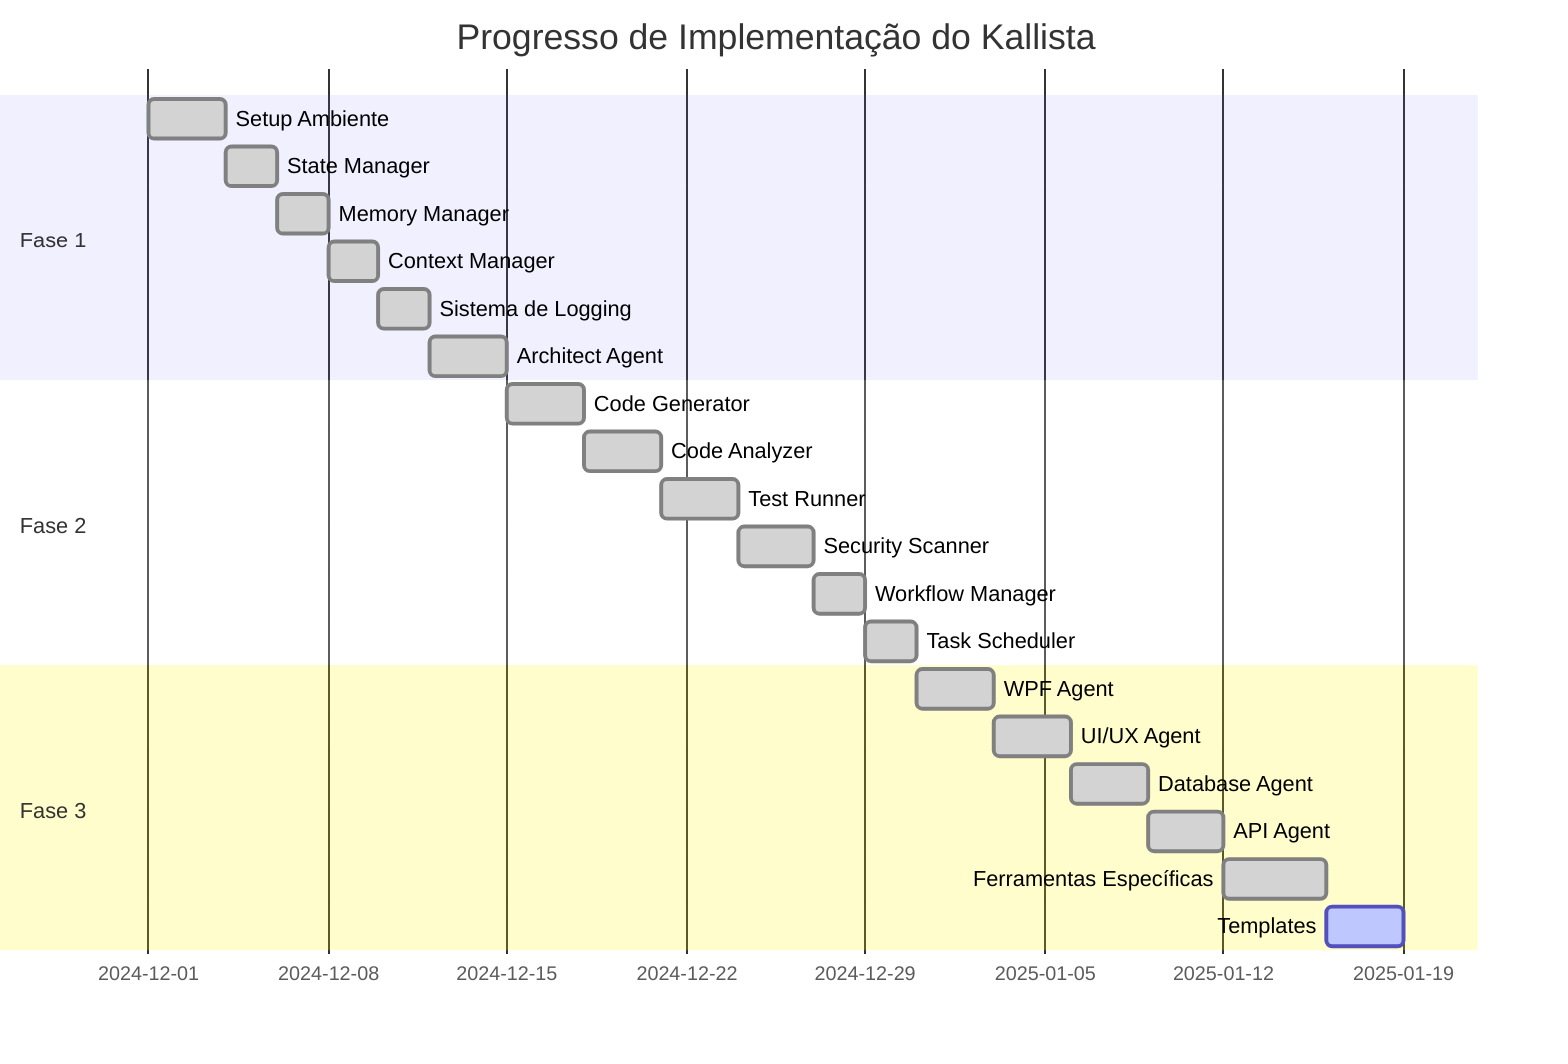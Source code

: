 gantt
    title Progresso de Implementação do Kallista
    dateFormat YYYY-MM-DD
    
    section Fase 1
    Setup Ambiente           :done, f1_1, 2024-12-01, 3d
    State Manager           :done, f1_2, after f1_1, 2d
    Memory Manager         :done, f1_3, after f1_2, 2d
    Context Manager        :done, f1_4, after f1_3, 2d
    Sistema de Logging     :done, f1_5, after f1_4, 2d
    Architect Agent        :done, f1_6, after f1_5, 3d
    
    section Fase 2
    Code Generator         :done, f2_1, after f1_6, 3d
    Code Analyzer         :done, f2_2, after f2_1, 3d
    Test Runner           :done, f2_3, after f2_2, 3d
    Security Scanner      :done, f2_4, after f2_3, 3d
    Workflow Manager      :done, f2_5, after f2_4, 2d
    Task Scheduler        :done, f2_6, after f2_5, 2d
    
    section Fase 3
    WPF Agent             :done, f3_1, after f2_6, 3d
    UI/UX Agent           :done, f3_2, after f3_1, 3d
    Database Agent        :done, f3_3, after f3_2, 3d
    API Agent             :done, f3_4, after f3_3, 3d
    Ferramentas Específicas :done, f3_5, after f3_4, 4d
    Templates            :active, f3_6, after f3_5, 3d